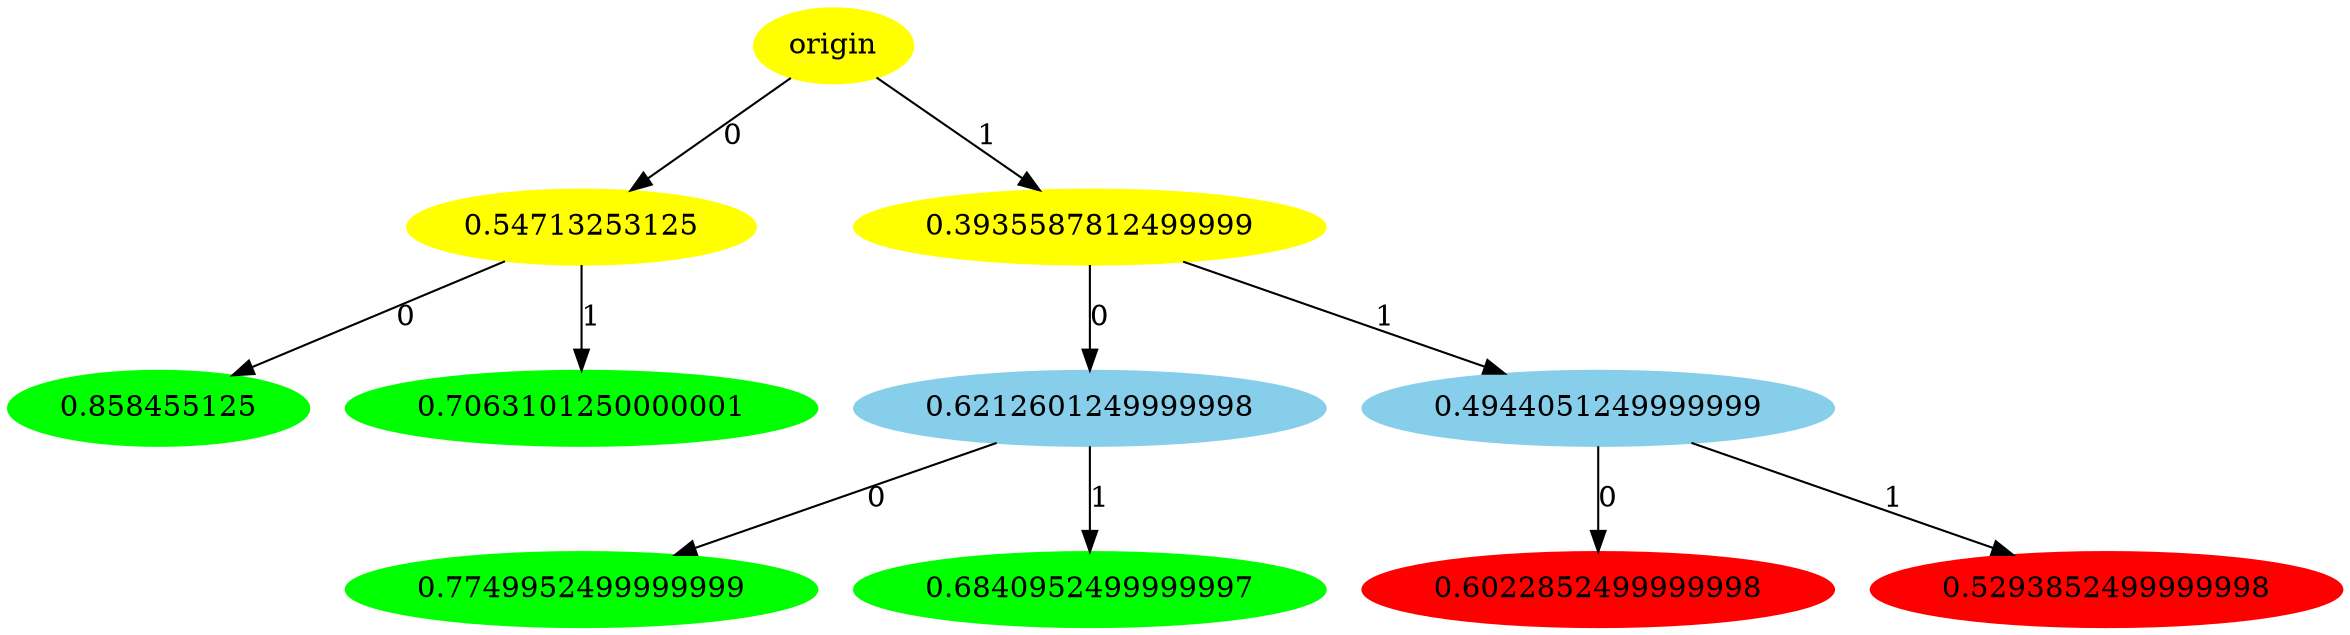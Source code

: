 // Binary Tree
digraph {
	"d5ddf63a-52cc-11ec-8c8e-9078414dd9dc" [label=origin color=yellow style=filled]
	"d5de1d28-52cc-11ec-907c-9078414dd9dc" [label=0.54713253125 color=yellow style=filled]
	"d5ddf63a-52cc-11ec-8c8e-9078414dd9dc" -> "d5de1d28-52cc-11ec-907c-9078414dd9dc" [label=0]
	"d5de1d29-52cc-11ec-9ba4-9078414dd9dc" [label=0.858455125 color=green style=filled]
	"d5de1d28-52cc-11ec-907c-9078414dd9dc" -> "d5de1d29-52cc-11ec-9ba4-9078414dd9dc" [label=0]
	"d5de1d2a-52cc-11ec-b66c-9078414dd9dc" [label=0.7063101250000001 color=green style=filled]
	"d5de1d28-52cc-11ec-907c-9078414dd9dc" -> "d5de1d2a-52cc-11ec-b66c-9078414dd9dc" [label=1]
	"d5de1d2b-52cc-11ec-bcae-9078414dd9dc" [label=0.3935587812499999 color=yellow style=filled]
	"d5ddf63a-52cc-11ec-8c8e-9078414dd9dc" -> "d5de1d2b-52cc-11ec-bcae-9078414dd9dc" [label=1]
	"d5de1d2c-52cc-11ec-b3ea-9078414dd9dc" [label=0.6212601249999998 color=skyblue style=filled]
	"d5de1d2b-52cc-11ec-bcae-9078414dd9dc" -> "d5de1d2c-52cc-11ec-b3ea-9078414dd9dc" [label=0]
	"d5de441e-52cc-11ec-b929-9078414dd9dc" [label=0.7749952499999999 color=green style=filled]
	"d5de1d2c-52cc-11ec-b3ea-9078414dd9dc" -> "d5de441e-52cc-11ec-b929-9078414dd9dc" [label=0]
	"d5de441f-52cc-11ec-a496-9078414dd9dc" [label=0.6840952499999997 color=green style=filled]
	"d5de1d2c-52cc-11ec-b3ea-9078414dd9dc" -> "d5de441f-52cc-11ec-a496-9078414dd9dc" [label=1]
	"d5de4420-52cc-11ec-9cdf-9078414dd9dc" [label=0.4944051249999999 color=skyblue style=filled]
	"d5de1d2b-52cc-11ec-bcae-9078414dd9dc" -> "d5de4420-52cc-11ec-9cdf-9078414dd9dc" [label=1]
	"d5de4421-52cc-11ec-abe7-9078414dd9dc" [label=0.6022852499999998 color=red style=filled]
	"d5de4420-52cc-11ec-9cdf-9078414dd9dc" -> "d5de4421-52cc-11ec-abe7-9078414dd9dc" [label=0]
	"d5de4422-52cc-11ec-bb45-9078414dd9dc" [label=0.5293852499999998 color=red style=filled]
	"d5de4420-52cc-11ec-9cdf-9078414dd9dc" -> "d5de4422-52cc-11ec-bb45-9078414dd9dc" [label=1]
}
